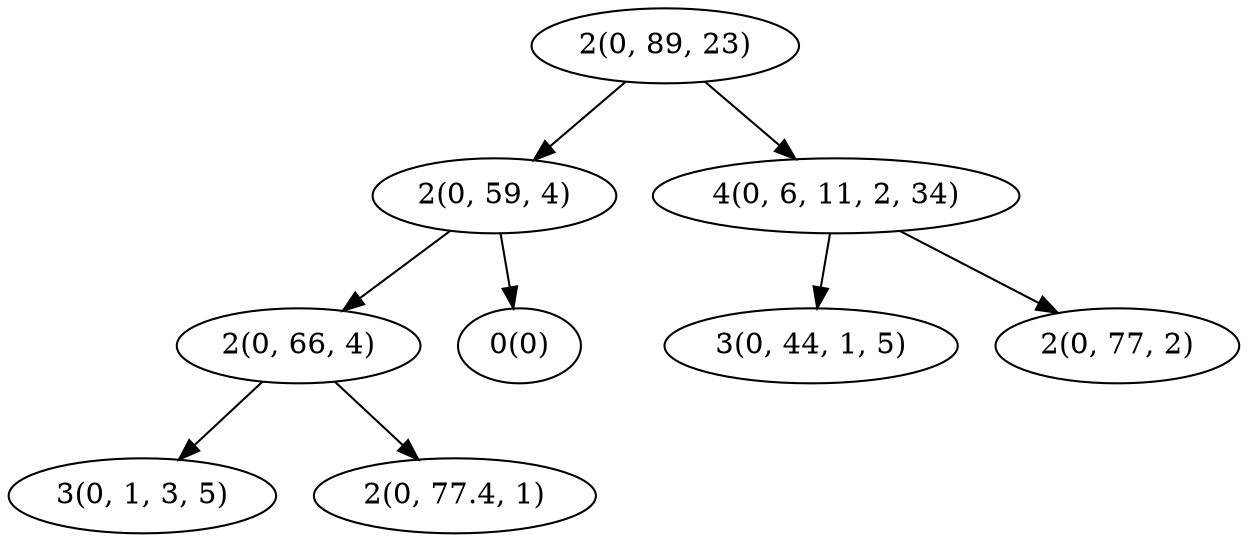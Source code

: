 digraph layBefore{
	0[label="2(0, 89, 23)"];
	1[label="2(0, 59, 4)"];
	2[label="4(0, 6, 11, 2, 34)"];
	3[label="2(0, 66, 4)"];
	4[label="0(0)"];
	5[label="3(0, 44, 1, 5)"];
	6[label="2(0, 77, 2)"];
	7[label="3(0, 1, 3, 5)"];
	8[label="2(0, 77.4, 1)"];
	0 -> 1;
	0 -> 2;
	1 -> 3;
	1 -> 4;
	2 -> 5;
	2 -> 6;
	3 -> 7;
	3 -> 8;
}